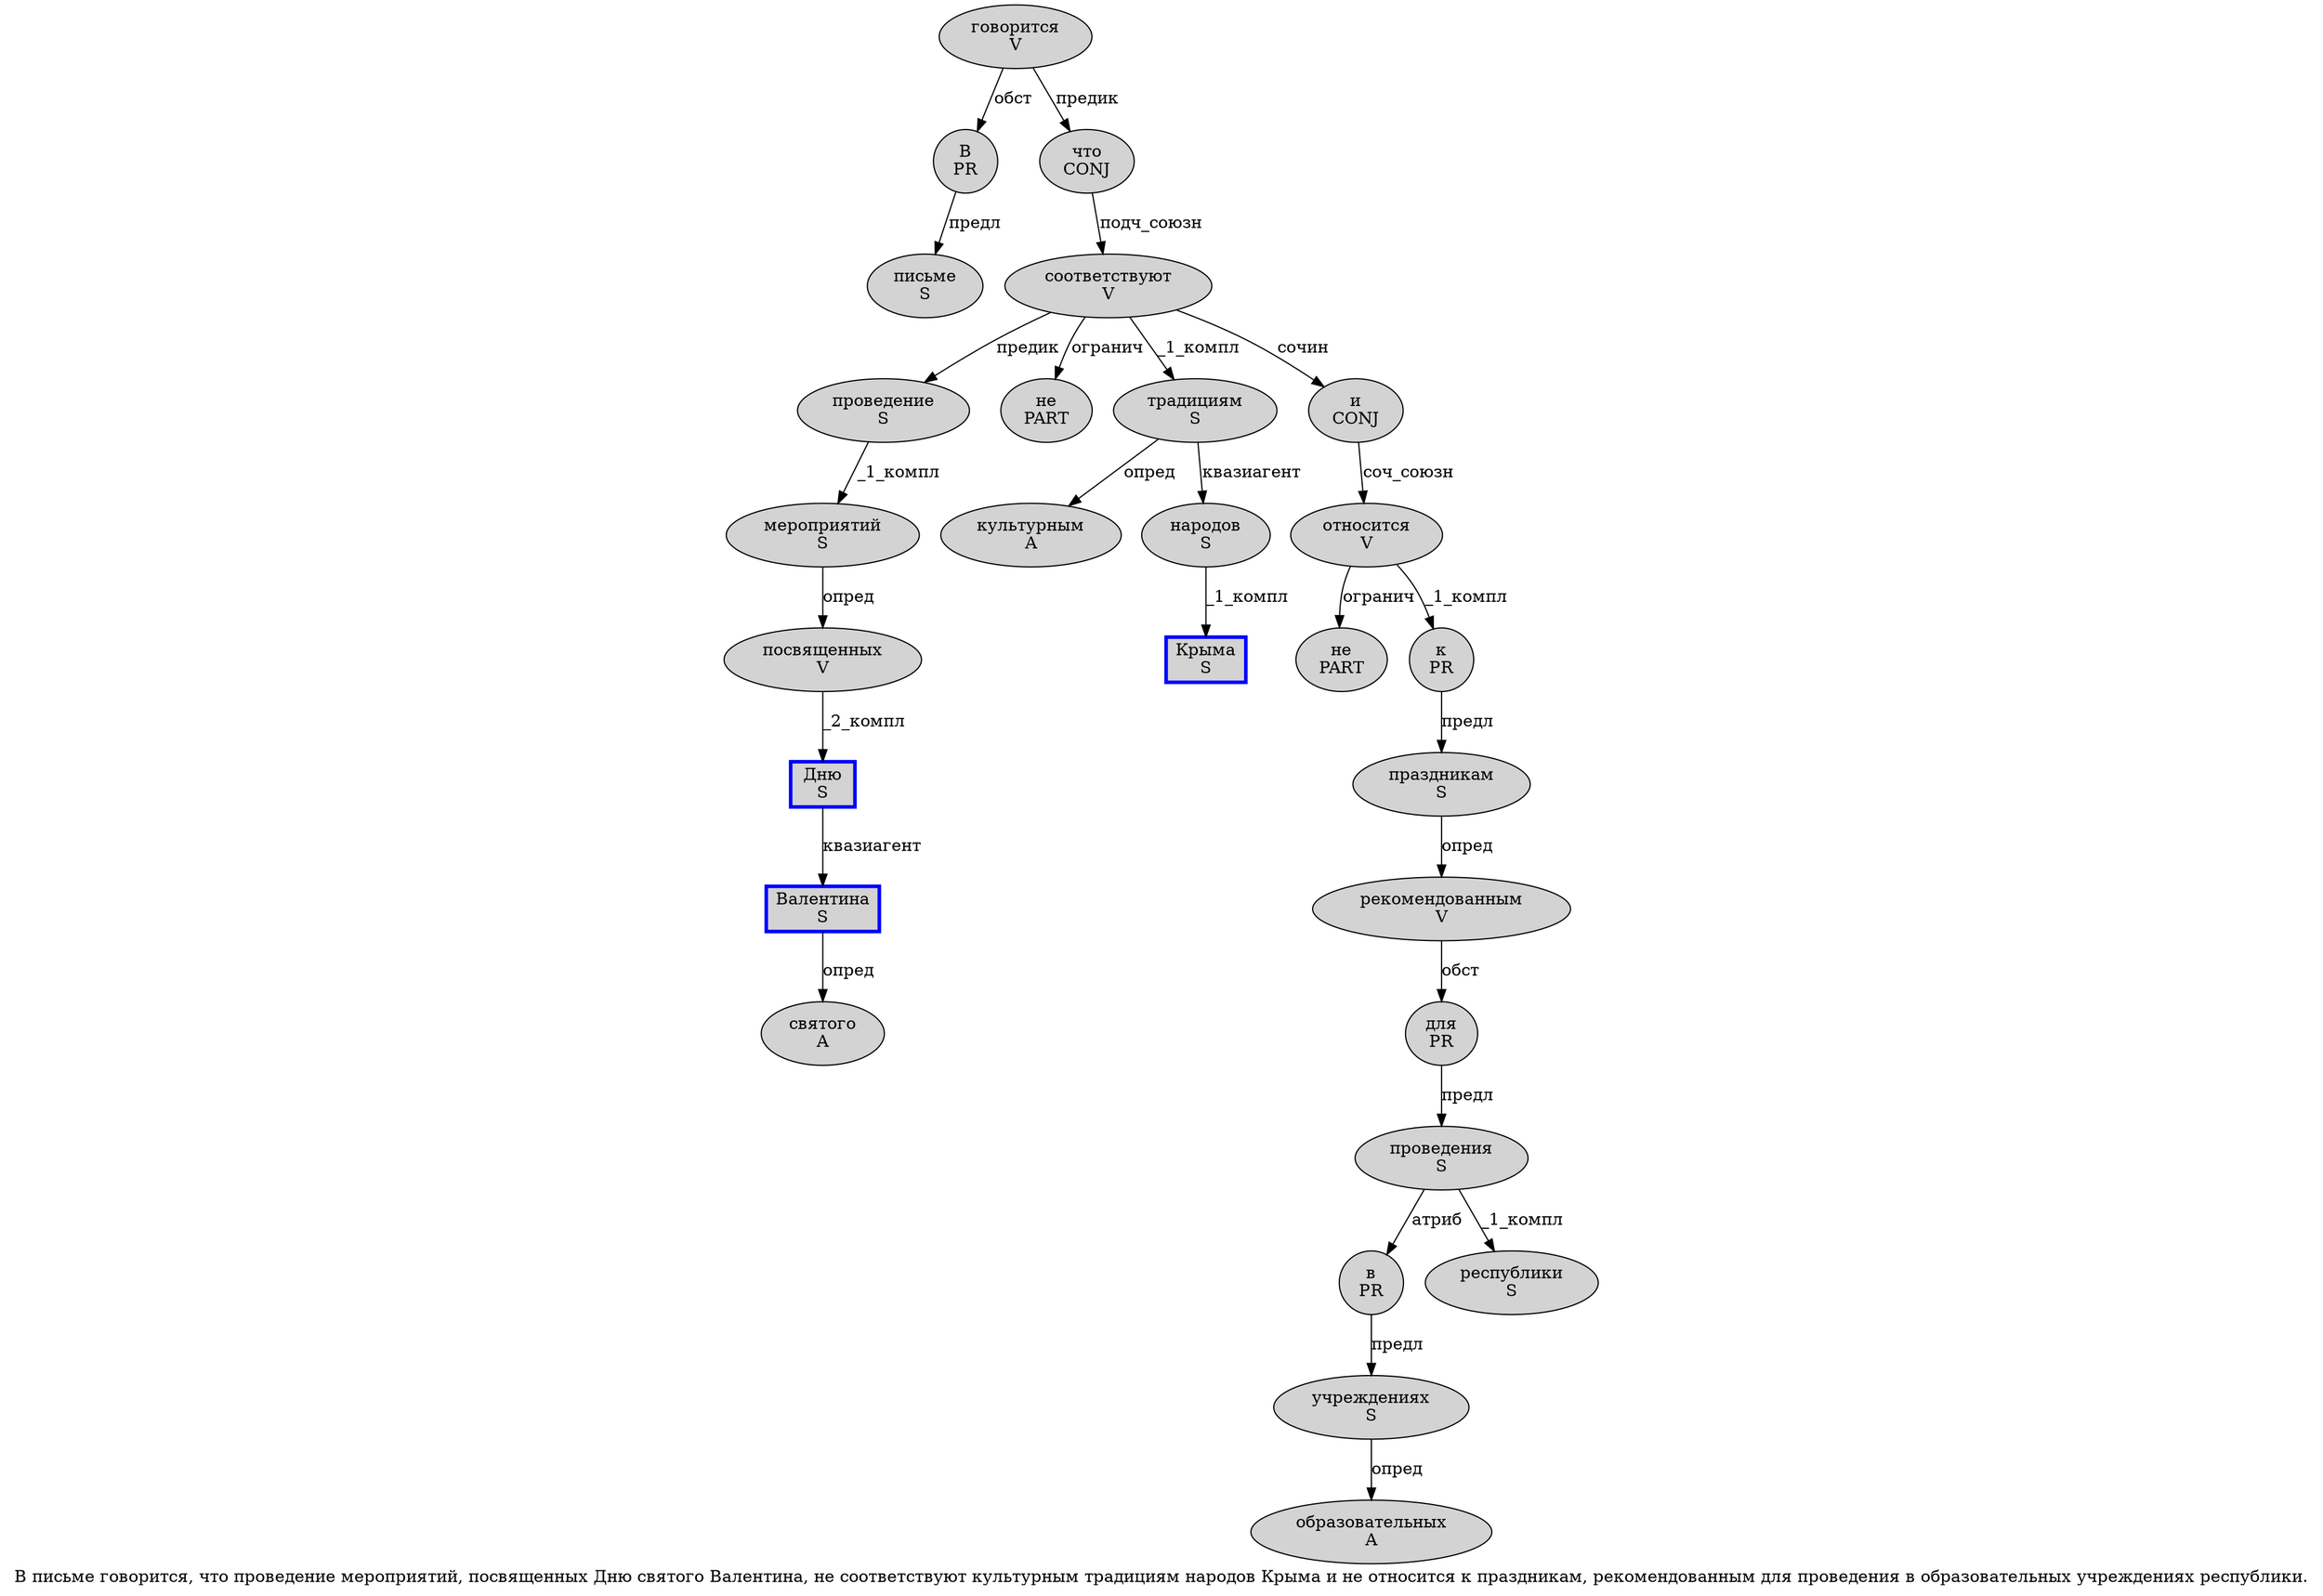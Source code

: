 digraph SENTENCE_1187 {
	graph [label="В письме говорится, что проведение мероприятий, посвященных Дню святого Валентина, не соответствуют культурным традициям народов Крыма и не относится к праздникам, рекомендованным для проведения в образовательных учреждениях республики."]
	node [style=filled]
		0 [label="В
PR" color="" fillcolor=lightgray penwidth=1 shape=ellipse]
		1 [label="письме
S" color="" fillcolor=lightgray penwidth=1 shape=ellipse]
		2 [label="говорится
V" color="" fillcolor=lightgray penwidth=1 shape=ellipse]
		4 [label="что
CONJ" color="" fillcolor=lightgray penwidth=1 shape=ellipse]
		5 [label="проведение
S" color="" fillcolor=lightgray penwidth=1 shape=ellipse]
		6 [label="мероприятий
S" color="" fillcolor=lightgray penwidth=1 shape=ellipse]
		8 [label="посвященных
V" color="" fillcolor=lightgray penwidth=1 shape=ellipse]
		9 [label="Дню
S" color=blue fillcolor=lightgray penwidth=3 shape=box]
		10 [label="святого
A" color="" fillcolor=lightgray penwidth=1 shape=ellipse]
		11 [label="Валентина
S" color=blue fillcolor=lightgray penwidth=3 shape=box]
		13 [label="не
PART" color="" fillcolor=lightgray penwidth=1 shape=ellipse]
		14 [label="соответствуют
V" color="" fillcolor=lightgray penwidth=1 shape=ellipse]
		15 [label="культурным
A" color="" fillcolor=lightgray penwidth=1 shape=ellipse]
		16 [label="традициям
S" color="" fillcolor=lightgray penwidth=1 shape=ellipse]
		17 [label="народов
S" color="" fillcolor=lightgray penwidth=1 shape=ellipse]
		18 [label="Крыма
S" color=blue fillcolor=lightgray penwidth=3 shape=box]
		19 [label="и
CONJ" color="" fillcolor=lightgray penwidth=1 shape=ellipse]
		20 [label="не
PART" color="" fillcolor=lightgray penwidth=1 shape=ellipse]
		21 [label="относится
V" color="" fillcolor=lightgray penwidth=1 shape=ellipse]
		22 [label="к
PR" color="" fillcolor=lightgray penwidth=1 shape=ellipse]
		23 [label="праздникам
S" color="" fillcolor=lightgray penwidth=1 shape=ellipse]
		25 [label="рекомендованным
V" color="" fillcolor=lightgray penwidth=1 shape=ellipse]
		26 [label="для
PR" color="" fillcolor=lightgray penwidth=1 shape=ellipse]
		27 [label="проведения
S" color="" fillcolor=lightgray penwidth=1 shape=ellipse]
		28 [label="в
PR" color="" fillcolor=lightgray penwidth=1 shape=ellipse]
		29 [label="образовательных
A" color="" fillcolor=lightgray penwidth=1 shape=ellipse]
		30 [label="учреждениях
S" color="" fillcolor=lightgray penwidth=1 shape=ellipse]
		31 [label="республики
S" color="" fillcolor=lightgray penwidth=1 shape=ellipse]
			16 -> 15 [label="опред"]
			16 -> 17 [label="квазиагент"]
			30 -> 29 [label="опред"]
			21 -> 20 [label="огранич"]
			21 -> 22 [label="_1_компл"]
			4 -> 14 [label="подч_союзн"]
			26 -> 27 [label="предл"]
			11 -> 10 [label="опред"]
			2 -> 0 [label="обст"]
			2 -> 4 [label="предик"]
			14 -> 5 [label="предик"]
			14 -> 13 [label="огранич"]
			14 -> 16 [label="_1_компл"]
			14 -> 19 [label="сочин"]
			0 -> 1 [label="предл"]
			25 -> 26 [label="обст"]
			22 -> 23 [label="предл"]
			8 -> 9 [label="_2_компл"]
			23 -> 25 [label="опред"]
			28 -> 30 [label="предл"]
			19 -> 21 [label="соч_союзн"]
			9 -> 11 [label="квазиагент"]
			6 -> 8 [label="опред"]
			5 -> 6 [label="_1_компл"]
			17 -> 18 [label="_1_компл"]
			27 -> 28 [label="атриб"]
			27 -> 31 [label="_1_компл"]
}